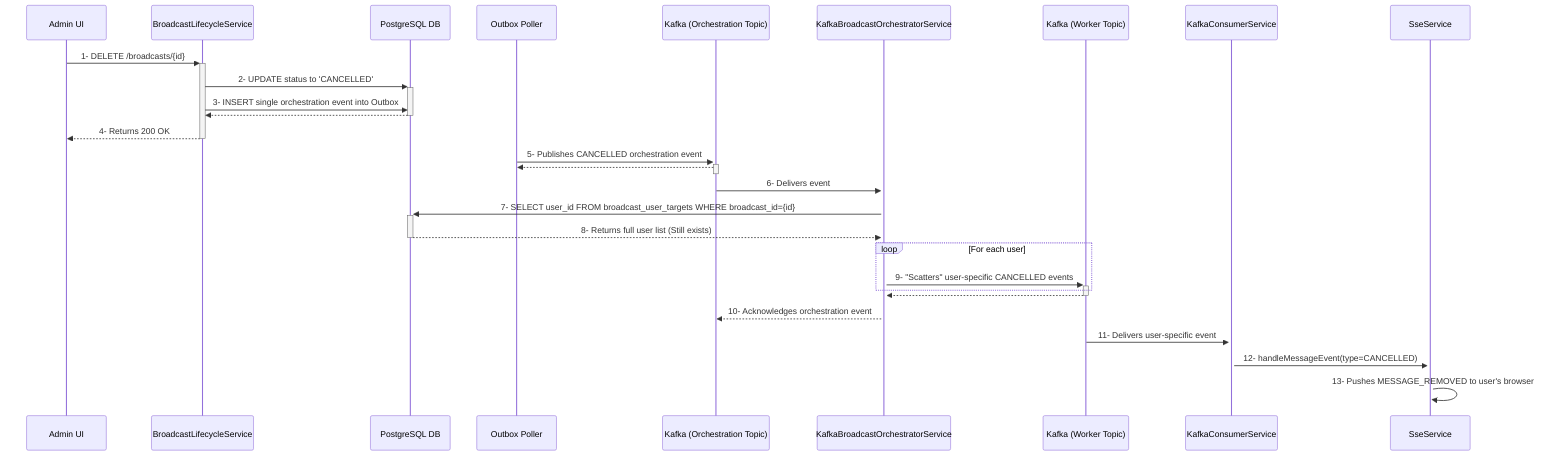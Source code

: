 sequenceDiagram
    participant AdminUI as Admin UI
    participant AdminSvc as BroadcastLifecycleService
    participant DB as PostgreSQL DB
    participant OutboxPoller as Outbox Poller
    participant KafkaOrchestration as Kafka (Orchestration Topic)
    participant Orchestrator as KafkaBroadcastOrchestratorService
    participant KafkaWorkers as Kafka (Worker Topic)
    participant WorkerConsumer as KafkaConsumerService
    participant SseSvc as SseService

    AdminUI->>+AdminSvc: 1- DELETE /broadcasts/{id}
    AdminSvc->>+DB: 2- UPDATE status to 'CANCELLED'
    AdminSvc->>DB: 3- INSERT single orchestration event into Outbox
    DB-->>-AdminSvc: 
    AdminSvc-->>-AdminUI: 4- Returns 200 OK

    OutboxPoller->>+KafkaOrchestration: 5- Publishes CANCELLED orchestration event
    KafkaOrchestration-->>-OutboxPoller: 
    
    KafkaOrchestration->>+Orchestrator: 6- Delivers event
    Orchestrator->>+DB: 7- SELECT user_id FROM broadcast_user_targets WHERE broadcast_id={id}
    DB-->>-Orchestrator: 8- Returns full user list (Still exists)

    loop For each user
        Orchestrator->>+KafkaWorkers: 9- "Scatters" user-specific CANCELLED events
    end
    KafkaWorkers-->>-Orchestrator: 
    Orchestrator-->>KafkaOrchestration: 10- Acknowledges orchestration event

    KafkaWorkers->>+WorkerConsumer: 11- Delivers user-specific event
    WorkerConsumer->>+SseSvc: 12- handleMessageEvent(type=CANCELLED)
    SseSvc->>SseSvc: 13- Pushes MESSAGE_REMOVED to user's browser